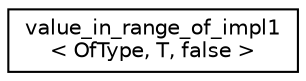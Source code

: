digraph "Graphical Class Hierarchy"
{
 // LATEX_PDF_SIZE
  edge [fontname="Helvetica",fontsize="10",labelfontname="Helvetica",labelfontsize="10"];
  node [fontname="Helvetica",fontsize="10",shape=record];
  rankdir="LR";
  Node0 [label="value_in_range_of_impl1\l\< OfType, T, false \>",height=0.2,width=0.4,color="black", fillcolor="white", style="filled",URL="$structdetail_1_1value__in__range__of__impl1_3_01OfType_00_01T_00_01false_01_4.html",tooltip=" "];
}
